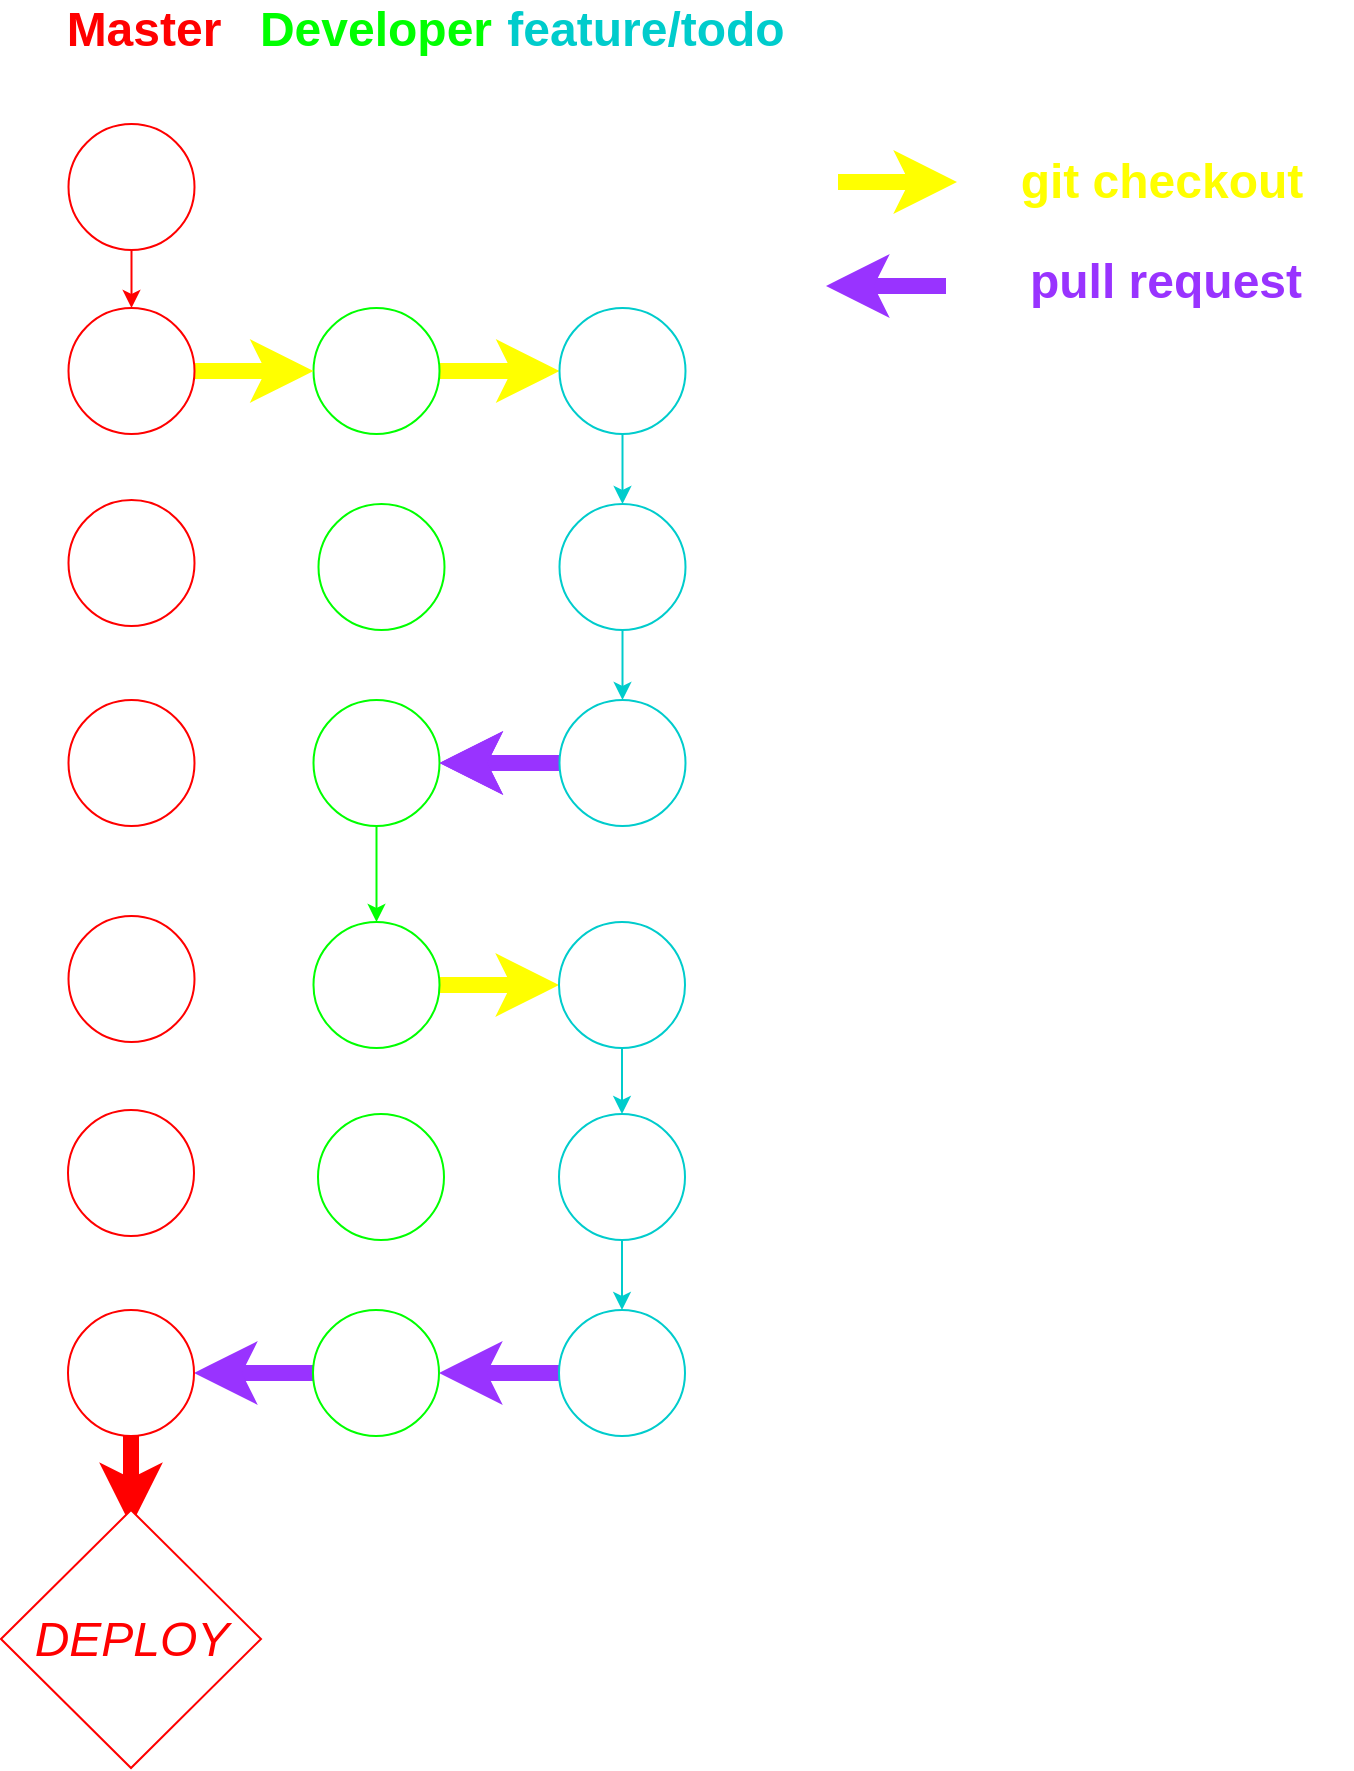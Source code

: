 <mxfile>
    <diagram id="nYKL8JnUM0hlNorX2pjF" name="Page-1">
        <mxGraphModel dx="1469" dy="1183" grid="0" gridSize="10" guides="1" tooltips="1" connect="1" arrows="1" fold="1" page="1" pageScale="1" pageWidth="827" pageHeight="1169" math="0" shadow="0">
            <root>
                <mxCell id="0"/>
                <mxCell id="1" parent="0"/>
                <mxCell id="23" style="edgeStyle=none;html=1;exitX=0.5;exitY=1;exitDx=0;exitDy=0;entryX=0.5;entryY=0;entryDx=0;entryDy=0;strokeColor=#FF0000;" edge="1" parent="1" source="5" target="12">
                    <mxGeometry relative="1" as="geometry"/>
                </mxCell>
                <mxCell id="5" value="" style="ellipse;whiteSpace=wrap;html=1;aspect=fixed;strokeColor=#FF0000;" vertex="1" parent="1">
                    <mxGeometry x="90.25" y="391" width="63" height="63" as="geometry"/>
                </mxCell>
                <mxCell id="6" value="&lt;font style=&quot;font-size: 24px&quot; color=&quot;#ff0000&quot;&gt;&lt;b&gt;Master&lt;/b&gt;&lt;/font&gt;" style="text;html=1;strokeColor=none;fillColor=none;align=center;verticalAlign=middle;whiteSpace=wrap;rounded=0;" vertex="1" parent="1">
                    <mxGeometry x="108" y="334" width="40" height="20" as="geometry"/>
                </mxCell>
                <mxCell id="25" style="edgeStyle=none;html=1;exitX=1;exitY=0.5;exitDx=0;exitDy=0;entryX=0;entryY=0.5;entryDx=0;entryDy=0;strokeColor=#FFFF00;strokeWidth=8;" edge="1" parent="1" source="7" target="9">
                    <mxGeometry relative="1" as="geometry"/>
                </mxCell>
                <mxCell id="7" value="" style="ellipse;whiteSpace=wrap;html=1;aspect=fixed;strokeColor=#00FF00;" vertex="1" parent="1">
                    <mxGeometry x="212.75" y="483" width="63" height="63" as="geometry"/>
                </mxCell>
                <mxCell id="8" value="&lt;font style=&quot;font-size: 24px&quot; color=&quot;#00ff00&quot;&gt;&lt;b&gt;Developer&lt;/b&gt;&lt;/font&gt;" style="text;html=1;strokeColor=none;fillColor=none;align=center;verticalAlign=middle;whiteSpace=wrap;rounded=0;" vertex="1" parent="1">
                    <mxGeometry x="224.25" y="334" width="40" height="20" as="geometry"/>
                </mxCell>
                <mxCell id="28" style="edgeStyle=none;html=1;exitX=0.5;exitY=1;exitDx=0;exitDy=0;entryX=0.5;entryY=0;entryDx=0;entryDy=0;strokeColor=#00CCCC;" edge="1" parent="1" source="9" target="26">
                    <mxGeometry relative="1" as="geometry"/>
                </mxCell>
                <mxCell id="9" value="" style="ellipse;whiteSpace=wrap;html=1;aspect=fixed;strokeColor=#00CCCC;" vertex="1" parent="1">
                    <mxGeometry x="335.75" y="483" width="63" height="63" as="geometry"/>
                </mxCell>
                <mxCell id="10" value="&lt;font style=&quot;font-size: 24px&quot; color=&quot;#00cccc&quot;&gt;&lt;b&gt;feature/todo&lt;/b&gt;&lt;/font&gt;" style="text;html=1;strokeColor=none;fillColor=none;align=center;verticalAlign=middle;whiteSpace=wrap;rounded=0;" vertex="1" parent="1">
                    <mxGeometry x="358.75" y="334" width="40" height="20" as="geometry"/>
                </mxCell>
                <mxCell id="24" style="edgeStyle=none;html=1;exitX=1;exitY=0.5;exitDx=0;exitDy=0;entryX=0;entryY=0.5;entryDx=0;entryDy=0;strokeColor=#FFFF00;strokeWidth=8;" edge="1" parent="1" source="12" target="7">
                    <mxGeometry relative="1" as="geometry"/>
                </mxCell>
                <mxCell id="12" value="" style="ellipse;whiteSpace=wrap;html=1;aspect=fixed;strokeColor=#FF0000;" vertex="1" parent="1">
                    <mxGeometry x="90.25" y="483" width="63" height="63" as="geometry"/>
                </mxCell>
                <mxCell id="13" value="" style="ellipse;whiteSpace=wrap;html=1;aspect=fixed;strokeColor=#FF0000;" vertex="1" parent="1">
                    <mxGeometry x="90.25" y="579" width="63" height="63" as="geometry"/>
                </mxCell>
                <mxCell id="14" value="" style="ellipse;whiteSpace=wrap;html=1;aspect=fixed;strokeColor=#00FF00;" vertex="1" parent="1">
                    <mxGeometry x="215.25" y="581" width="63" height="63" as="geometry"/>
                </mxCell>
                <mxCell id="44" style="edgeStyle=none;html=1;exitX=0.5;exitY=1;exitDx=0;exitDy=0;entryX=0.5;entryY=0;entryDx=0;entryDy=0;strokeColor=#00FF00;" edge="1" parent="1" source="15" target="18">
                    <mxGeometry relative="1" as="geometry"/>
                </mxCell>
                <mxCell id="15" value="" style="ellipse;whiteSpace=wrap;html=1;aspect=fixed;strokeColor=#00FF00;" vertex="1" parent="1">
                    <mxGeometry x="212.75" y="679" width="63" height="63" as="geometry"/>
                </mxCell>
                <mxCell id="16" value="" style="ellipse;whiteSpace=wrap;html=1;aspect=fixed;strokeColor=#FF0000;" vertex="1" parent="1">
                    <mxGeometry x="90.25" y="679" width="63" height="63" as="geometry"/>
                </mxCell>
                <mxCell id="17" value="" style="ellipse;whiteSpace=wrap;html=1;aspect=fixed;strokeColor=#FF0000;" vertex="1" parent="1">
                    <mxGeometry x="90.25" y="787" width="63" height="63" as="geometry"/>
                </mxCell>
                <mxCell id="45" style="edgeStyle=none;html=1;exitX=1;exitY=0.5;exitDx=0;exitDy=0;entryX=0;entryY=0.5;entryDx=0;entryDy=0;strokeColor=#FFFF00;strokeWidth=8;" edge="1" parent="1" source="18" target="39">
                    <mxGeometry relative="1" as="geometry"/>
                </mxCell>
                <mxCell id="18" value="" style="ellipse;whiteSpace=wrap;html=1;aspect=fixed;strokeColor=#00FF00;" vertex="1" parent="1">
                    <mxGeometry x="212.75" y="790" width="63" height="63" as="geometry"/>
                </mxCell>
                <mxCell id="29" style="edgeStyle=none;html=1;exitX=0.5;exitY=1;exitDx=0;exitDy=0;entryX=0.5;entryY=0;entryDx=0;entryDy=0;strokeColor=#00CCCC;" edge="1" parent="1" source="26" target="27">
                    <mxGeometry relative="1" as="geometry"/>
                </mxCell>
                <mxCell id="26" value="" style="ellipse;whiteSpace=wrap;html=1;aspect=fixed;strokeColor=#00CCCC;" vertex="1" parent="1">
                    <mxGeometry x="335.75" y="581" width="63" height="63" as="geometry"/>
                </mxCell>
                <mxCell id="30" style="edgeStyle=none;html=1;exitX=0;exitY=0.5;exitDx=0;exitDy=0;entryX=1;entryY=0.5;entryDx=0;entryDy=0;fillColor=#6a00ff;strokeWidth=8;strokeColor=#9933FF;" edge="1" parent="1" source="27" target="15">
                    <mxGeometry relative="1" as="geometry"/>
                </mxCell>
                <mxCell id="57" value="" style="edgeStyle=none;html=1;strokeColor=#9933FF;strokeWidth=8;" edge="1" parent="1" source="27" target="15">
                    <mxGeometry relative="1" as="geometry"/>
                </mxCell>
                <mxCell id="27" value="" style="ellipse;whiteSpace=wrap;html=1;aspect=fixed;strokeColor=#00CCCC;" vertex="1" parent="1">
                    <mxGeometry x="335.75" y="679" width="63" height="63" as="geometry"/>
                </mxCell>
                <mxCell id="34" value="" style="ellipse;whiteSpace=wrap;html=1;aspect=fixed;strokeColor=#FF0000;" vertex="1" parent="1">
                    <mxGeometry x="90" y="884" width="63" height="63" as="geometry"/>
                </mxCell>
                <mxCell id="35" value="" style="ellipse;whiteSpace=wrap;html=1;aspect=fixed;strokeColor=#00FF00;" vertex="1" parent="1">
                    <mxGeometry x="215" y="886" width="63" height="63" as="geometry"/>
                </mxCell>
                <mxCell id="47" style="edgeStyle=none;html=1;exitX=0;exitY=0.5;exitDx=0;exitDy=0;entryX=1;entryY=0.5;entryDx=0;entryDy=0;strokeWidth=8;fillColor=#6a00ff;strokeColor=#9933FF;" edge="1" parent="1" source="36" target="37">
                    <mxGeometry relative="1" as="geometry"/>
                </mxCell>
                <mxCell id="36" value="" style="ellipse;whiteSpace=wrap;html=1;aspect=fixed;strokeColor=#00FF00;" vertex="1" parent="1">
                    <mxGeometry x="212.5" y="984" width="63" height="63" as="geometry"/>
                </mxCell>
                <mxCell id="48" style="edgeStyle=none;html=1;exitX=0.5;exitY=1;exitDx=0;exitDy=0;entryX=0.5;entryY=0;entryDx=0;entryDy=0;strokeColor=#FF0000;strokeWidth=8;" edge="1" parent="1" source="37">
                    <mxGeometry relative="1" as="geometry">
                        <mxPoint x="121.5" y="1092" as="targetPoint"/>
                    </mxGeometry>
                </mxCell>
                <mxCell id="37" value="" style="ellipse;whiteSpace=wrap;html=1;aspect=fixed;strokeColor=#FF0000;" vertex="1" parent="1">
                    <mxGeometry x="90" y="984" width="63" height="63" as="geometry"/>
                </mxCell>
                <mxCell id="46" style="edgeStyle=none;html=1;exitX=0.5;exitY=1;exitDx=0;exitDy=0;entryX=0.5;entryY=0;entryDx=0;entryDy=0;strokeColor=#00CCCC;" edge="1" parent="1" source="39" target="41">
                    <mxGeometry relative="1" as="geometry"/>
                </mxCell>
                <mxCell id="39" value="" style="ellipse;whiteSpace=wrap;html=1;aspect=fixed;strokeColor=#00CCCC;" vertex="1" parent="1">
                    <mxGeometry x="335.5" y="790" width="63" height="63" as="geometry"/>
                </mxCell>
                <mxCell id="40" style="edgeStyle=none;html=1;exitX=0.5;exitY=1;exitDx=0;exitDy=0;entryX=0.5;entryY=0;entryDx=0;entryDy=0;strokeColor=#00CCCC;" edge="1" parent="1" source="41" target="43">
                    <mxGeometry relative="1" as="geometry"/>
                </mxCell>
                <mxCell id="41" value="" style="ellipse;whiteSpace=wrap;html=1;aspect=fixed;strokeColor=#00CCCC;" vertex="1" parent="1">
                    <mxGeometry x="335.5" y="886" width="63" height="63" as="geometry"/>
                </mxCell>
                <mxCell id="42" style="edgeStyle=none;html=1;exitX=0;exitY=0.5;exitDx=0;exitDy=0;entryX=1;entryY=0.5;entryDx=0;entryDy=0;strokeWidth=8;fillColor=#6a00ff;strokeColor=#9933FF;" edge="1" parent="1" source="43" target="36">
                    <mxGeometry relative="1" as="geometry"/>
                </mxCell>
                <mxCell id="43" value="" style="ellipse;whiteSpace=wrap;html=1;aspect=fixed;strokeColor=#00CCCC;" vertex="1" parent="1">
                    <mxGeometry x="335.5" y="984" width="63" height="63" as="geometry"/>
                </mxCell>
                <mxCell id="54" value="&lt;font style=&quot;font-size: 24px&quot; color=&quot;#ff0000&quot;&gt;&lt;i&gt;DEPLOY&lt;/i&gt;&lt;/font&gt;" style="rhombus;whiteSpace=wrap;html=1;strokeColor=#FF0000;" vertex="1" parent="1">
                    <mxGeometry x="56.5" y="1084" width="130" height="129" as="geometry"/>
                </mxCell>
                <mxCell id="56" style="edgeStyle=none;html=1;exitX=1;exitY=0.5;exitDx=0;exitDy=0;entryX=0;entryY=0.5;entryDx=0;entryDy=0;strokeColor=#FFFF00;strokeWidth=8;" edge="1" parent="1">
                    <mxGeometry relative="1" as="geometry">
                        <mxPoint x="475.0" y="420.0" as="sourcePoint"/>
                        <mxPoint x="534.5" y="420.0" as="targetPoint"/>
                    </mxGeometry>
                </mxCell>
                <mxCell id="58" value="" style="edgeStyle=none;html=1;strokeColor=#9933FF;strokeWidth=8;" edge="1" parent="1">
                    <mxGeometry relative="1" as="geometry">
                        <mxPoint x="529.0" y="472" as="sourcePoint"/>
                        <mxPoint x="469.0" y="472" as="targetPoint"/>
                    </mxGeometry>
                </mxCell>
                <mxCell id="59" value="&lt;font style=&quot;font-size: 24px&quot; color=&quot;#ffff00&quot;&gt;&lt;b&gt;git checkout&lt;/b&gt;&lt;/font&gt;" style="text;html=1;strokeColor=none;fillColor=none;align=center;verticalAlign=middle;whiteSpace=wrap;rounded=0;" vertex="1" parent="1">
                    <mxGeometry x="542" y="410" width="190" height="20" as="geometry"/>
                </mxCell>
                <mxCell id="60" value="&lt;font style=&quot;font-size: 24px&quot; color=&quot;#9933ff&quot;&gt;&lt;b&gt;pull request&lt;/b&gt;&lt;/font&gt;" style="text;html=1;strokeColor=none;fillColor=none;align=center;verticalAlign=middle;whiteSpace=wrap;rounded=0;" vertex="1" parent="1">
                    <mxGeometry x="549" y="460" width="180" height="20" as="geometry"/>
                </mxCell>
            </root>
        </mxGraphModel>
    </diagram>
</mxfile>